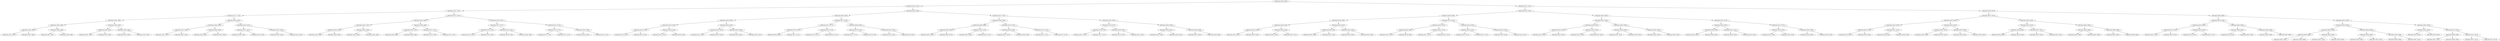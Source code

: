 digraph G{
1454357198 [label="Node{data=[9190, 9190]}"]
1454357198 -> 68013047
68013047 [label="Node{data=[8152, 8152]}"]
68013047 -> 1401226549
1401226549 [label="Node{data=[5457, 5457]}"]
1401226549 -> 26568117
26568117 [label="Node{data=[1715, 1715]}"]
26568117 -> 717735555
717735555 [label="Node{data=[1690, 1690]}"]
717735555 -> 1082126943
1082126943 [label="Node{data=[1686, 1686]}"]
1082126943 -> 1000930248
1000930248 [label="Node{data=[1684, 1684]}"]
1000930248 -> 289049029
289049029 [label="Node{data=[1652, 1652]}"]
1000930248 -> 90023615
90023615 [label="Node{data=[1685, 1685]}"]
1082126943 -> 974082369
974082369 [label="Node{data=[1688, 1688]}"]
974082369 -> 1174772595
1174772595 [label="Node{data=[1687, 1687]}"]
974082369 -> 62146263
62146263 [label="Node{data=[1689, 1689]}"]
717735555 -> 1806983232
1806983232 [label="Node{data=[1694, 1694]}"]
1806983232 -> 728867118
728867118 [label="Node{data=[1692, 1692]}"]
728867118 -> 1103456560
1103456560 [label="Node{data=[1691, 1691]}"]
728867118 -> 1617300769
1617300769 [label="Node{data=[1693, 1693]}"]
1806983232 -> 681101069
681101069 [label="Node{data=[1696, 1696]}"]
681101069 -> 247888865
247888865 [label="Node{data=[1695, 1695]}"]
681101069 -> 1688211424
1688211424 [label="Node{data=[1697, 1697]}"]
26568117 -> 880740688
880740688 [label="Node{data=[2995, 2995]}"]
880740688 -> 1521553533
1521553533 [label="Node{data=[2802, 2802]}"]
1521553533 -> 1729454521
1729454521 [label="Node{data=[1910, 1910]}"]
1729454521 -> 61783476
61783476 [label="Node{data=[1907, 1907]}"]
1729454521 -> 1339490584
1339490584 [label="Node{data=[2801, 2801]}"]
1521553533 -> 498582119
498582119 [label="Node{data=[2804, 2804]}"]
498582119 -> 1365471425
1365471425 [label="Node{data=[2803, 2803]}"]
498582119 -> 659960900
659960900 [label="Node{data=[2805, 2805]}"]
880740688 -> 1350450807
1350450807 [label="Node{data=[5453, 5453]}"]
1350450807 -> 1937337061
1937337061 [label="Node{data=[5451, 5451]}"]
1937337061 -> 961997107
961997107 [label="Node{data=[5450, 5450]}"]
1937337061 -> 800329289
800329289 [label="Node{data=[5452, 5452]}"]
1350450807 -> 244842574
244842574 [label="Node{data=[5455, 5455]}"]
244842574 -> 915307834
915307834 [label="Node{data=[5454, 5454]}"]
244842574 -> 941557161
941557161 [label="Node{data=[5456, 5456]}"]
1401226549 -> 928416421
928416421 [label="Node{data=[5473, 5473]}"]
928416421 -> 2038595185
2038595185 [label="Node{data=[5465, 5465]}"]
2038595185 -> 1008774102
1008774102 [label="Node{data=[5461, 5461]}"]
1008774102 -> 2094191542
2094191542 [label="Node{data=[5459, 5459]}"]
2094191542 -> 2140284195
2140284195 [label="Node{data=[5458, 5458]}"]
2094191542 -> 352959830
352959830 [label="Node{data=[5460, 5460]}"]
1008774102 -> 743365178
743365178 [label="Node{data=[5463, 5463]}"]
743365178 -> 1181479782
1181479782 [label="Node{data=[5462, 5462]}"]
743365178 -> 683572661
683572661 [label="Node{data=[5464, 5464]}"]
2038595185 -> 1879414521
1879414521 [label="Node{data=[5469, 5469]}"]
1879414521 -> 717229513
717229513 [label="Node{data=[5467, 5467]}"]
717229513 -> 858340148
858340148 [label="Node{data=[5466, 5466]}"]
717229513 -> 1755429681
1755429681 [label="Node{data=[5468, 5468]}"]
1879414521 -> 877611650
877611650 [label="Node{data=[5471, 5471]}"]
877611650 -> 516667271
516667271 [label="Node{data=[5470, 5470]}"]
877611650 -> 1682034673
1682034673 [label="Node{data=[5472, 5472]}"]
928416421 -> 31234171
31234171 [label="Node{data=[5526, 5526]}"]
31234171 -> 1326045592
1326045592 [label="Node{data=[5477, 5477]}"]
1326045592 -> 213727345
213727345 [label="Node{data=[5475, 5475]}"]
213727345 -> 1718173776
1718173776 [label="Node{data=[5474, 5474]}"]
213727345 -> 59966374
59966374 [label="Node{data=[5476, 5476]}"]
1326045592 -> 47701845
47701845 [label="Node{data=[5479, 5479]}"]
47701845 -> 1733034446
1733034446 [label="Node{data=[5478, 5478]}"]
47701845 -> 1267443383
1267443383 [label="Node{data=[5480, 5480]}"]
31234171 -> 1352532563
1352532563 [label="Node{data=[6212, 6212]}"]
1352532563 -> 1821332066
1821332066 [label="Node{data=[5757, 5757]}"]
1821332066 -> 1808428108
1808428108 [label="Node{data=[5741, 5741]}"]
1821332066 -> 2112012700
2112012700 [label="Node{data=[6172, 6172]}"]
1352532563 -> 1573832937
1573832937 [label="Node{data=[8150, 8150]}"]
1573832937 -> 1271176560
1271176560 [label="Node{data=[6226, 6226]}"]
1573832937 -> 1934897224
1934897224 [label="Node{data=[8151, 8151]}"]
68013047 -> 408023455
408023455 [label="Node{data=[8184, 8184]}"]
408023455 -> 871623676
871623676 [label="Node{data=[8168, 8168]}"]
871623676 -> 1555288047
1555288047 [label="Node{data=[8160, 8160]}"]
1555288047 -> 246903361
246903361 [label="Node{data=[8156, 8156]}"]
246903361 -> 427665153
427665153 [label="Node{data=[8154, 8154]}"]
427665153 -> 905774041
905774041 [label="Node{data=[8153, 8153]}"]
427665153 -> 2004057662
2004057662 [label="Node{data=[8155, 8155]}"]
246903361 -> 1122185195
1122185195 [label="Node{data=[8158, 8158]}"]
1122185195 -> 911400217
911400217 [label="Node{data=[8157, 8157]}"]
1122185195 -> 1802302401
1802302401 [label="Node{data=[8159, 8159]}"]
1555288047 -> 117629468
117629468 [label="Node{data=[8164, 8164]}"]
117629468 -> 1548028256
1548028256 [label="Node{data=[8162, 8162]}"]
1548028256 -> 2086649316
2086649316 [label="Node{data=[8161, 8161]}"]
1548028256 -> 1881258837
1881258837 [label="Node{data=[8163, 8163]}"]
117629468 -> 1612952911
1612952911 [label="Node{data=[8166, 8166]}"]
1612952911 -> 349810210
349810210 [label="Node{data=[8165, 8165]}"]
1612952911 -> 367559104
367559104 [label="Node{data=[8167, 8167]}"]
871623676 -> 1760459579
1760459579 [label="Node{data=[8176, 8176]}"]
1760459579 -> 362427044
362427044 [label="Node{data=[8172, 8172]}"]
362427044 -> 1290483339
1290483339 [label="Node{data=[8170, 8170]}"]
1290483339 -> 500979799
500979799 [label="Node{data=[8169, 8169]}"]
1290483339 -> 116449140
116449140 [label="Node{data=[8171, 8171]}"]
362427044 -> 1119605276
1119605276 [label="Node{data=[8174, 8174]}"]
1119605276 -> 1475476398
1475476398 [label="Node{data=[8173, 8173]}"]
1119605276 -> 680533991
680533991 [label="Node{data=[8175, 8175]}"]
1760459579 -> 681279230
681279230 [label="Node{data=[8180, 8180]}"]
681279230 -> 883716803
883716803 [label="Node{data=[8178, 8178]}"]
883716803 -> 1826145139
1826145139 [label="Node{data=[8177, 8177]}"]
883716803 -> 1151309352
1151309352 [label="Node{data=[8179, 8179]}"]
681279230 -> 931163339
931163339 [label="Node{data=[8182, 8182]}"]
931163339 -> 1617767058
1617767058 [label="Node{data=[8181, 8181]}"]
931163339 -> 1250213559
1250213559 [label="Node{data=[8183, 8183]}"]
408023455 -> 1922191129
1922191129 [label="Node{data=[9174, 9174]}"]
1922191129 -> 1187025844
1187025844 [label="Node{data=[9166, 9166]}"]
1187025844 -> 1341130820
1341130820 [label="Node{data=[9060, 9060]}"]
1341130820 -> 552494603
552494603 [label="Node{data=[9020, 9020]}"]
552494603 -> 1088692104
1088692104 [label="Node{data=[8185, 8185]}"]
552494603 -> 41646355
41646355 [label="Node{data=[9057, 9057]}"]
1341130820 -> 1300689712
1300689712 [label="Node{data=[9135, 9135]}"]
1300689712 -> 512428725
512428725 [label="Node{data=[9097, 9097]}"]
1300689712 -> 2129874611
2129874611 [label="Node{data=[9137, 9137]}"]
1187025844 -> 655954847
655954847 [label="Node{data=[9170, 9170]}"]
655954847 -> 1576827711
1576827711 [label="Node{data=[9168, 9168]}"]
1576827711 -> 459545751
459545751 [label="Node{data=[9167, 9167]}"]
1576827711 -> 2131124126
2131124126 [label="Node{data=[9169, 9169]}"]
655954847 -> 275529226
275529226 [label="Node{data=[9172, 9172]}"]
275529226 -> 779586235
779586235 [label="Node{data=[9171, 9171]}"]
275529226 -> 357350214
357350214 [label="Node{data=[9173, 9173]}"]
1922191129 -> 1492905182
1492905182 [label="Node{data=[9182, 9182]}"]
1492905182 -> 697701797
697701797 [label="Node{data=[9178, 9178]}"]
697701797 -> 1000763518
1000763518 [label="Node{data=[9176, 9176]}"]
1000763518 -> 1262516935
1262516935 [label="Node{data=[9175, 9175]}"]
1000763518 -> 1281024621
1281024621 [label="Node{data=[9177, 9177]}"]
697701797 -> 1433988478
1433988478 [label="Node{data=[9180, 9180]}"]
1433988478 -> 1574257199
1574257199 [label="Node{data=[9179, 9179]}"]
1433988478 -> 361467152
361467152 [label="Node{data=[9181, 9181]}"]
1492905182 -> 240733254
240733254 [label="Node{data=[9186, 9186]}"]
240733254 -> 483939310
483939310 [label="Node{data=[9184, 9184]}"]
483939310 -> 1802219104
1802219104 [label="Node{data=[9183, 9183]}"]
483939310 -> 583093520
583093520 [label="Node{data=[9185, 9185]}"]
240733254 -> 1723731570
1723731570 [label="Node{data=[9188, 9188]}"]
1723731570 -> 942106216
942106216 [label="Node{data=[9187, 9187]}"]
1723731570 -> 235521954
235521954 [label="Node{data=[9189, 9189]}"]
1454357198 -> 646492862
646492862 [label="Node{data=[9331, 9331]}"]
646492862 -> 819197315
819197315 [label="Node{data=[9222, 9222]}"]
819197315 -> 860144087
860144087 [label="Node{data=[9206, 9206]}"]
860144087 -> 1940927690
1940927690 [label="Node{data=[9198, 9198]}"]
1940927690 -> 273573184
273573184 [label="Node{data=[9194, 9194]}"]
273573184 -> 1067377959
1067377959 [label="Node{data=[9192, 9192]}"]
1067377959 -> 708956538
708956538 [label="Node{data=[9191, 9191]}"]
1067377959 -> 1487255196
1487255196 [label="Node{data=[9193, 9193]}"]
273573184 -> 992132269
992132269 [label="Node{data=[9196, 9196]}"]
992132269 -> 1935524147
1935524147 [label="Node{data=[9195, 9195]}"]
992132269 -> 1462961187
1462961187 [label="Node{data=[9197, 9197]}"]
1940927690 -> 576149775
576149775 [label="Node{data=[9202, 9202]}"]
576149775 -> 205413948
205413948 [label="Node{data=[9200, 9200]}"]
205413948 -> 301421265
301421265 [label="Node{data=[9199, 9199]}"]
205413948 -> 1588219600
1588219600 [label="Node{data=[9201, 9201]}"]
576149775 -> 1177414443
1177414443 [label="Node{data=[9204, 9204]}"]
1177414443 -> 941392492
941392492 [label="Node{data=[9203, 9203]}"]
1177414443 -> 324419172
324419172 [label="Node{data=[9205, 9205]}"]
860144087 -> 520498704
520498704 [label="Node{data=[9214, 9214]}"]
520498704 -> 920386152
920386152 [label="Node{data=[9210, 9210]}"]
920386152 -> 1778913597
1778913597 [label="Node{data=[9208, 9208]}"]
1778913597 -> 1208989446
1208989446 [label="Node{data=[9207, 9207]}"]
1778913597 -> 1725392569
1725392569 [label="Node{data=[9209, 9209]}"]
920386152 -> 255248561
255248561 [label="Node{data=[9212, 9212]}"]
255248561 -> 622702995
622702995 [label="Node{data=[9211, 9211]}"]
255248561 -> 278894001
278894001 [label="Node{data=[9213, 9213]}"]
520498704 -> 1293994933
1293994933 [label="Node{data=[9218, 9218]}"]
1293994933 -> 1961550304
1961550304 [label="Node{data=[9216, 9216]}"]
1961550304 -> 1009997767
1009997767 [label="Node{data=[9215, 9215]}"]
1961550304 -> 1349353453
1349353453 [label="Node{data=[9217, 9217]}"]
1293994933 -> 467364662
467364662 [label="Node{data=[9220, 9220]}"]
467364662 -> 941456460
941456460 [label="Node{data=[9219, 9219]}"]
467364662 -> 506890727
506890727 [label="Node{data=[9221, 9221]}"]
819197315 -> 631181275
631181275 [label="Node{data=[9264, 9264]}"]
631181275 -> 1700614789
1700614789 [label="Node{data=[9256, 9256]}"]
1700614789 -> 921812350
921812350 [label="Node{data=[9226, 9226]}"]
921812350 -> 472019958
472019958 [label="Node{data=[9224, 9224]}"]
472019958 -> 1092507262
1092507262 [label="Node{data=[9223, 9223]}"]
472019958 -> 1314450850
1314450850 [label="Node{data=[9225, 9225]}"]
921812350 -> 1979294554
1979294554 [label="Node{data=[9254, 9254]}"]
1979294554 -> 2060178384
2060178384 [label="Node{data=[9253, 9253]}"]
1979294554 -> 1238746961
1238746961 [label="Node{data=[9255, 9255]}"]
1700614789 -> 1089013300
1089013300 [label="Node{data=[9260, 9260]}"]
1089013300 -> 2024971776
2024971776 [label="Node{data=[9258, 9258]}"]
2024971776 -> 1547929493
1547929493 [label="Node{data=[9257, 9257]}"]
2024971776 -> 994782211
994782211 [label="Node{data=[9259, 9259]}"]
1089013300 -> 865814008
865814008 [label="Node{data=[9262, 9262]}"]
865814008 -> 1605734165
1605734165 [label="Node{data=[9261, 9261]}"]
865814008 -> 529187929
529187929 [label="Node{data=[9263, 9263]}"]
631181275 -> 2101594271
2101594271 [label="Node{data=[9323, 9323]}"]
2101594271 -> 345962058
345962058 [label="Node{data=[9302, 9302]}"]
345962058 -> 1730158315
1730158315 [label="Node{data=[9266, 9266]}"]
1730158315 -> 776058458
776058458 [label="Node{data=[9265, 9265]}"]
1730158315 -> 1294308413
1294308413 [label="Node{data=[9295, 9295]}"]
345962058 -> 787089269
787089269 [label="Node{data=[9321, 9321]}"]
787089269 -> 1230672645
1230672645 [label="Node{data=[9320, 9320]}"]
787089269 -> 1779044114
1779044114 [label="Node{data=[9322, 9322]}"]
2101594271 -> 191883794
191883794 [label="Node{data=[9327, 9327]}"]
191883794 -> 1975555493
1975555493 [label="Node{data=[9325, 9325]}"]
1975555493 -> 1755308707
1755308707 [label="Node{data=[9324, 9324]}"]
1975555493 -> 1381438013
1381438013 [label="Node{data=[9326, 9326]}"]
191883794 -> 639393055
639393055 [label="Node{data=[9329, 9329]}"]
639393055 -> 1459653060
1459653060 [label="Node{data=[9328, 9328]}"]
639393055 -> 1084093309
1084093309 [label="Node{data=[9330, 9330]}"]
646492862 -> 716294057
716294057 [label="Node{data=[9470, 9470]}"]
716294057 -> 1853981509
1853981509 [label="Node{data=[9347, 9347]}"]
1853981509 -> 1033660920
1033660920 [label="Node{data=[9339, 9339]}"]
1033660920 -> 305492781
305492781 [label="Node{data=[9335, 9335]}"]
305492781 -> 916283981
916283981 [label="Node{data=[9333, 9333]}"]
916283981 -> 1415857264
1415857264 [label="Node{data=[9332, 9332]}"]
916283981 -> 174662829
174662829 [label="Node{data=[9334, 9334]}"]
305492781 -> 872190678
872190678 [label="Node{data=[9337, 9337]}"]
872190678 -> 1848513006
1848513006 [label="Node{data=[9336, 9336]}"]
872190678 -> 413114271
413114271 [label="Node{data=[9338, 9338]}"]
1033660920 -> 1536199789
1536199789 [label="Node{data=[9343, 9343]}"]
1536199789 -> 204333035
204333035 [label="Node{data=[9341, 9341]}"]
204333035 -> 311566049
311566049 [label="Node{data=[9340, 9340]}"]
204333035 -> 1989482571
1989482571 [label="Node{data=[9342, 9342]}"]
1536199789 -> 691601680
691601680 [label="Node{data=[9345, 9345]}"]
691601680 -> 1267290459
1267290459 [label="Node{data=[9344, 9344]}"]
691601680 -> 1231956957
1231956957 [label="Node{data=[9346, 9346]}"]
1853981509 -> 401024507
401024507 [label="Node{data=[9435, 9435]}"]
401024507 -> 1983354774
1983354774 [label="Node{data=[9351, 9351]}"]
1983354774 -> 1999963010
1999963010 [label="Node{data=[9349, 9349]}"]
1999963010 -> 1337847418
1337847418 [label="Node{data=[9348, 9348]}"]
1999963010 -> 1633407627
1633407627 [label="Node{data=[9350, 9350]}"]
1983354774 -> 731542033
731542033 [label="Node{data=[9357, 9357]}"]
731542033 -> 1961643507
1961643507 [label="Node{data=[9352, 9352]}"]
731542033 -> 1417851690
1417851690 [label="Node{data=[9397, 9397]}"]
401024507 -> 1811082427
1811082427 [label="Node{data=[9466, 9466]}"]
1811082427 -> 318771502
318771502 [label="Node{data=[9464, 9464]}"]
318771502 -> 93672808
93672808 [label="Node{data=[9463, 9463]}"]
318771502 -> 1146076435
1146076435 [label="Node{data=[9465, 9465]}"]
1811082427 -> 941889045
941889045 [label="Node{data=[9468, 9468]}"]
941889045 -> 725543262
725543262 [label="Node{data=[9467, 9467]}"]
941889045 -> 70240068
70240068 [label="Node{data=[9469, 9469]}"]
716294057 -> 1035027959
1035027959 [label="Node{data=[9486, 9486]}"]
1035027959 -> 633170154
633170154 [label="Node{data=[9478, 9478]}"]
633170154 -> 2031423770
2031423770 [label="Node{data=[9474, 9474]}"]
2031423770 -> 58387611
58387611 [label="Node{data=[9472, 9472]}"]
58387611 -> 877891582
877891582 [label="Node{data=[9471, 9471]}"]
58387611 -> 2061982630
2061982630 [label="Node{data=[9473, 9473]}"]
2031423770 -> 732633121
732633121 [label="Node{data=[9476, 9476]}"]
732633121 -> 2137077755
2137077755 [label="Node{data=[9475, 9475]}"]
732633121 -> 1466268566
1466268566 [label="Node{data=[9477, 9477]}"]
633170154 -> 396308663
396308663 [label="Node{data=[9482, 9482]}"]
396308663 -> 1686521973
1686521973 [label="Node{data=[9480, 9480]}"]
1686521973 -> 313423345
313423345 [label="Node{data=[9479, 9479]}"]
1686521973 -> 1860900345
1860900345 [label="Node{data=[9481, 9481]}"]
396308663 -> 2066971
2066971 [label="Node{data=[9484, 9484]}"]
2066971 -> 1452064653
1452064653 [label="Node{data=[9483, 9483]}"]
2066971 -> 929847632
929847632 [label="Node{data=[9485, 9485]}"]
1035027959 -> 18794137
18794137 [label="Node{data=[9502, 9502]}"]
18794137 -> 2100157427
2100157427 [label="Node{data=[9494, 9494]}"]
2100157427 -> 1324249868
1324249868 [label="Node{data=[9490, 9490]}"]
1324249868 -> 454890840
454890840 [label="Node{data=[9488, 9488]}"]
454890840 -> 1824531116
1824531116 [label="Node{data=[9487, 9487]}"]
454890840 -> 2132909700
2132909700 [label="Node{data=[9489, 9489]}"]
1324249868 -> 1122694271
1122694271 [label="Node{data=[9492, 9492]}"]
1122694271 -> 825134767
825134767 [label="Node{data=[9491, 9491]}"]
1122694271 -> 1553338212
1553338212 [label="Node{data=[9493, 9493]}"]
2100157427 -> 791707596
791707596 [label="Node{data=[9498, 9498]}"]
791707596 -> 988557145
988557145 [label="Node{data=[9496, 9496]}"]
988557145 -> 2138211677
2138211677 [label="Node{data=[9495, 9495]}"]
988557145 -> 334715128
334715128 [label="Node{data=[9497, 9497]}"]
791707596 -> 1058118485
1058118485 [label="Node{data=[9500, 9500]}"]
1058118485 -> 1692204297
1692204297 [label="Node{data=[9499, 9499]}"]
1058118485 -> 267375778
267375778 [label="Node{data=[9501, 9501]}"]
18794137 -> 114452799
114452799 [label="Node{data=[9506, 9506]}"]
114452799 -> 891978115
891978115 [label="Node{data=[9504, 9504]}"]
891978115 -> 907875994
907875994 [label="Node{data=[9503, 9503]}"]
891978115 -> 1202097727
1202097727 [label="Node{data=[9505, 9505]}"]
114452799 -> 1378389093
1378389093 [label="Node{data=[9510, 9510]}"]
1378389093 -> 871315770
871315770 [label="Node{data=[9508, 9508]}"]
871315770 -> 1830305819
1830305819 [label="Node{data=[9507, 9507]}"]
871315770 -> 515702001
515702001 [label="Node{data=[9509, 9509]}"]
1378389093 -> 148963559
148963559 [label="Node{data=[9512, 9512]}"]
148963559 -> 1108205096
1108205096 [label="Node{data=[9511, 9511]}"]
148963559 -> 1832539882
1832539882 [label="Node{data=[9513, 9513]}"]
}